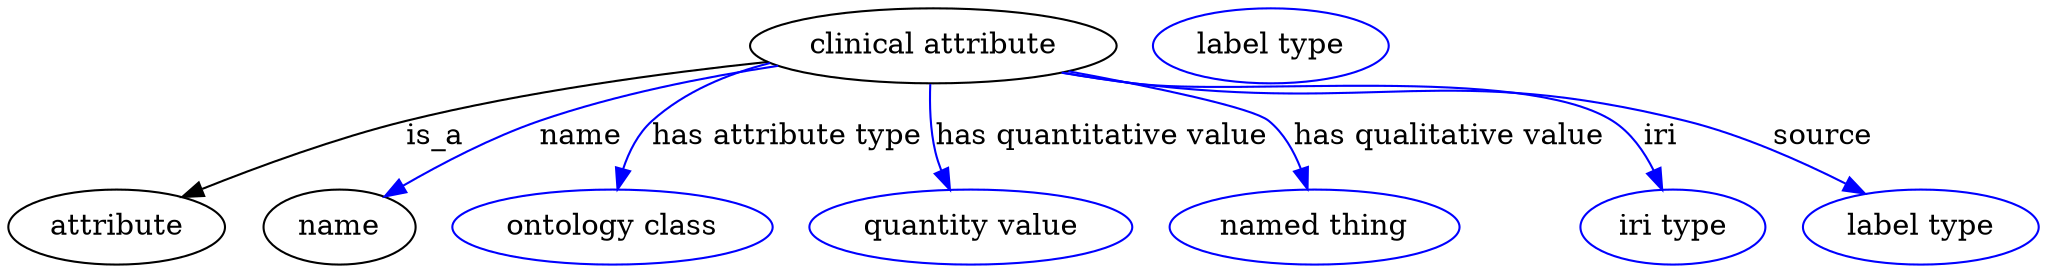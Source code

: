 digraph {
	graph [bb="0,0,973.54,123"];
	node [label="\N"];
	"clinical attribute"	[height=0.5,
		label="clinical attribute",
		pos="443,105",
		width=2.4373];
	attribute	[height=0.5,
		pos="51.995,18",
		width=1.4443];
	"clinical attribute" -> attribute	[label=is_a,
		lp="204,61.5",
		pos="e,83.2,32.445 363.55,97.334 313.3,92.057 247.24,83.164 190,69 156.51,60.715 119.85,47.21 92.734,36.323"];
	name	[height=0.5,
		pos="158,18",
		width=1.011];
	"clinical attribute" -> name	[color=blue,
		label=name,
		lp="274,61.5",
		pos="e,179.66,32.671 368.54,95.424 333.2,90.044 290.75,81.658 254,69 231.04,61.096 206.81,48.438 188.44,37.836",
		style=solid];
	"has attribute type"	[color=blue,
		height=0.5,
		label="ontology class",
		pos="289,18",
		width=2.1304];
	"clinical attribute" -> "has attribute type"	[color=blue,
		label="has attribute type",
		lp="373,61.5",
		pos="e,291.41,36.104 364.68,96.759 344.3,91.603 323.68,83.058 308,69 301.24,62.942 296.87,54.221 294.05,45.753",
		style=solid];
	"has quantitative value"	[color=blue,
		height=0.5,
		label="quantity value",
		pos="461,18",
		width=2.1484];
	"clinical attribute" -> "has quantitative value"	[color=blue,
		label="has quantitative value",
		lp="524,61.5",
		pos="e,450.97,35.892 441.53,86.643 441.15,76.915 441.44,64.636 444,54 444.69,51.106 445.65,48.171 446.76,45.296",
		style=solid];
	"has qualitative value"	[color=blue,
		height=0.5,
		label="named thing",
		pos="626,18",
		width=1.9318];
	"clinical attribute" -> "has qualitative value"	[color=blue,
		label="has qualitative value",
		lp="690.5,61.5",
		pos="e,622.61,36.279 507.88,92.774 549.16,85.138 596.27,75.313 604,69 611.17,63.134 616.08,54.457 619.4,45.972",
		style=solid];
	iri	[color=blue,
		height=0.5,
		label="iri type",
		pos="798,18",
		width=1.2277];
	"clinical attribute" -> iri	[color=blue,
		label=iri,
		lp="792,61.5",
		pos="e,792.85,35.886 504.83,92.14 516.17,90.225 527.91,88.411 539,87 589.85,80.523 725.6,96.304 769,69 777.82,63.447 784.26,54.164 788.79,\
45.095",
		style=solid];
	source	[color=blue,
		height=0.5,
		label="label type",
		pos="917,18",
		width=1.5707];
	"clinical attribute" -> source	[color=blue,
		label=source,
		lp="870,61.5",
		pos="e,890.09,34.122 504.56,92.089 515.98,90.168 527.82,88.365 539,87 656.17,72.687 689.39,97.313 804,69 830.85,62.367 859.31,49.734 \
880.95,38.826",
		style=solid];
	attribute_name	[color=blue,
		height=0.5,
		label="label type",
		pos="605,105",
		width=1.5707];
}
